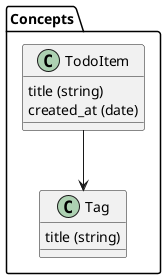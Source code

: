 @startuml

class Concepts.TodoItem {
  {field} title (string)
  {field} created_at (date)
}
class Concepts.Tag {
  {field} title (string)
}

Concepts.TodoItem --> Concepts.Tag

@enduml